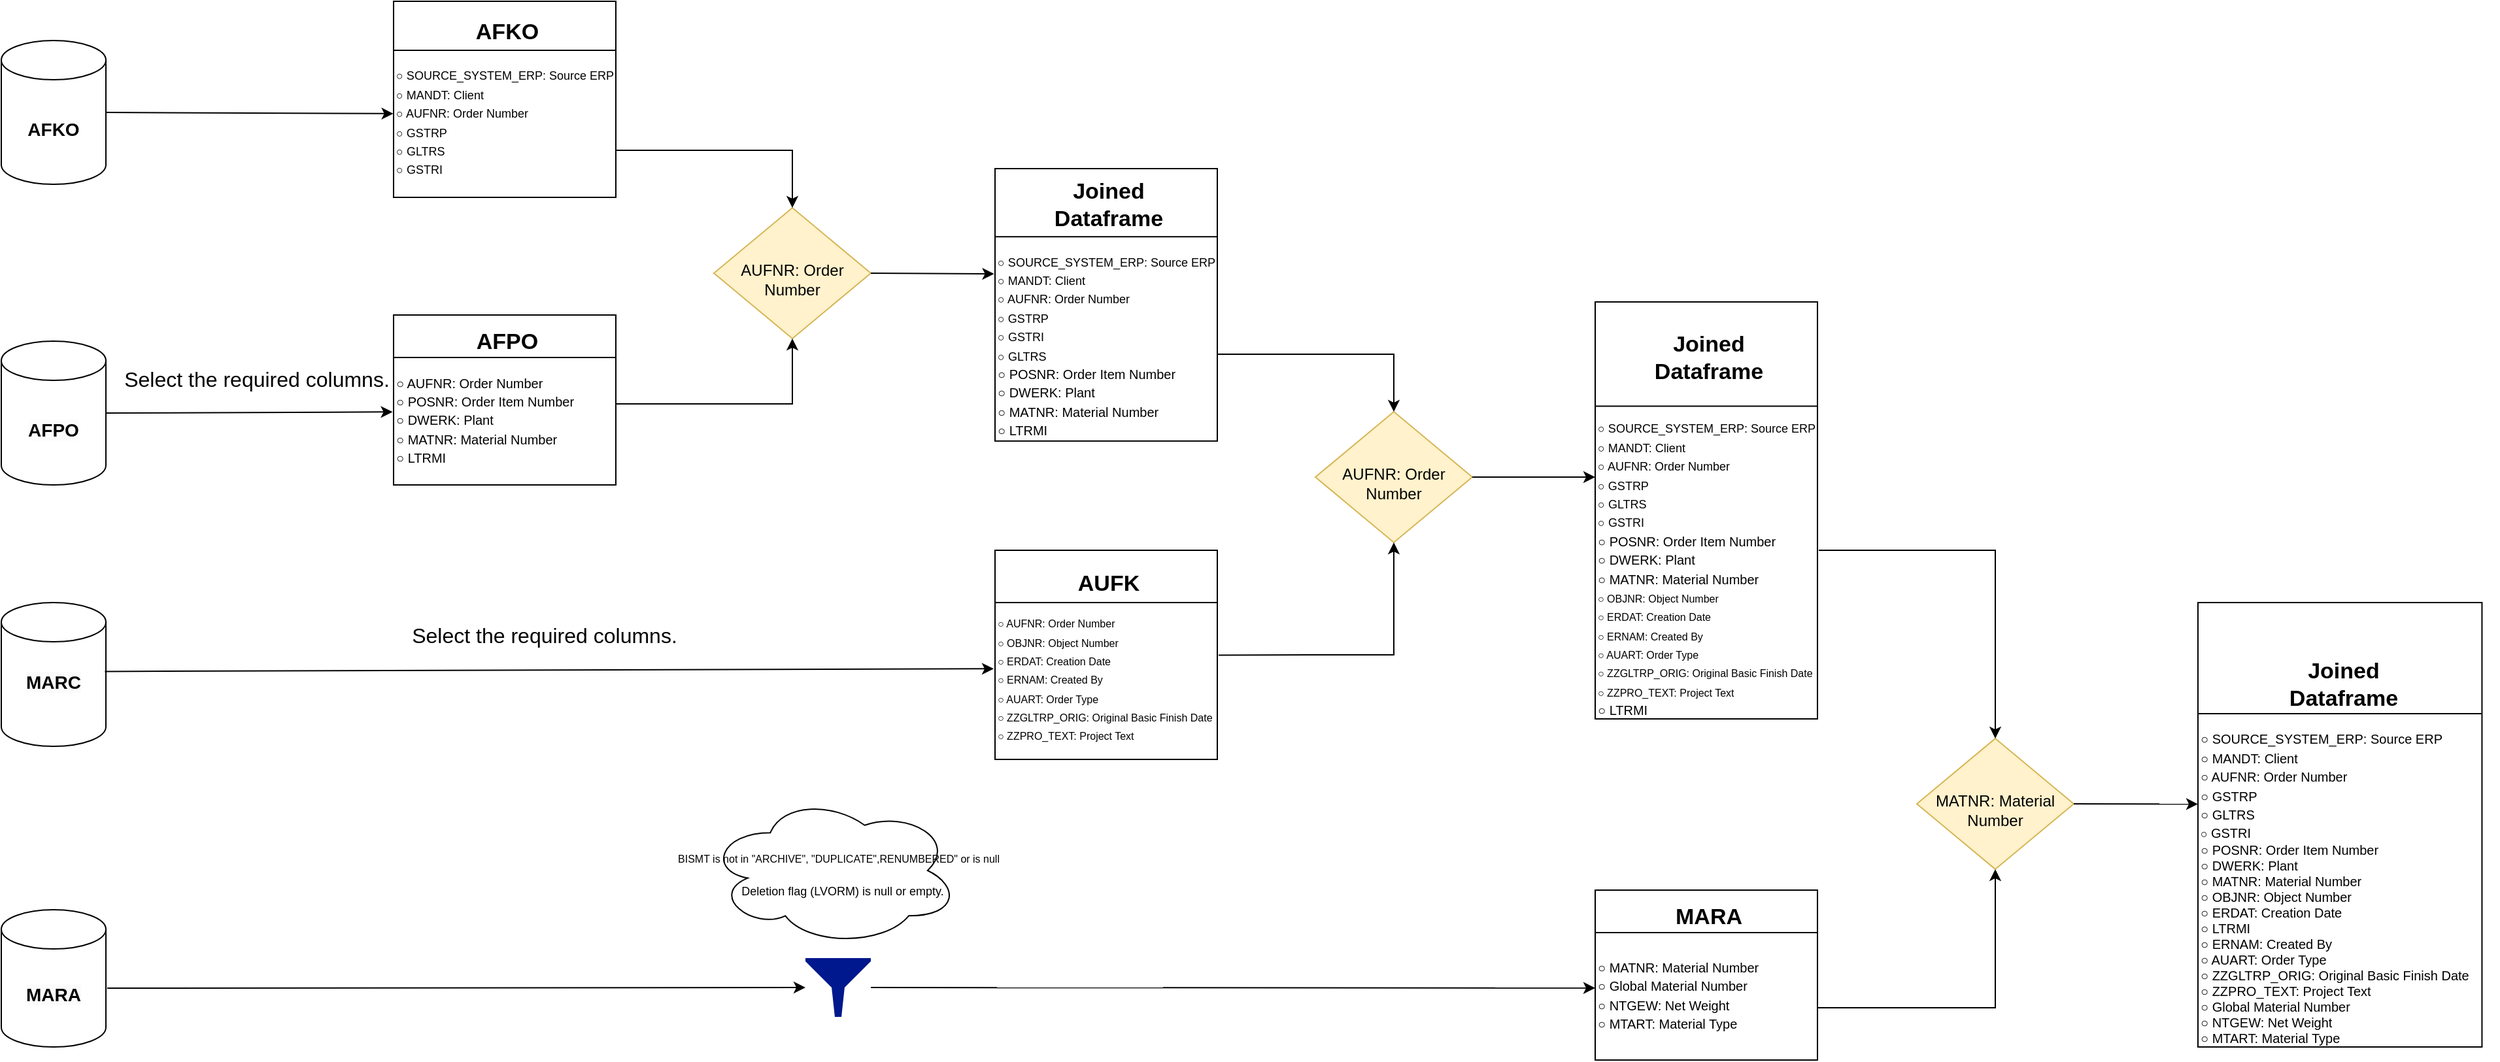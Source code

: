 <mxfile version="24.9.0">
  <diagram name="Page-1" id="c0LUzQ4TsBwDuTO7IOma">
    <mxGraphModel dx="3000" dy="1614" grid="1" gridSize="10" guides="1" tooltips="1" connect="1" arrows="1" fold="1" page="1" pageScale="1" pageWidth="850" pageHeight="1100" math="0" shadow="0">
      <root>
        <mxCell id="0" />
        <mxCell id="1" parent="0" />
        <mxCell id="m1pPj7lsccXKmOrxZrO4-5" value="" style="group" vertex="1" connectable="0" parent="1">
          <mxGeometry x="360" y="260" width="180" height="150" as="geometry" />
        </mxCell>
        <mxCell id="m1pPj7lsccXKmOrxZrO4-1" value="" style="rounded=0;whiteSpace=wrap;html=1;" vertex="1" parent="m1pPj7lsccXKmOrxZrO4-5">
          <mxGeometry width="170" height="150" as="geometry" />
        </mxCell>
        <mxCell id="m1pPj7lsccXKmOrxZrO4-2" value="" style="endArrow=none;html=1;rounded=0;exitX=0;exitY=0.25;exitDx=0;exitDy=0;entryX=1;entryY=0.25;entryDx=0;entryDy=0;" edge="1" parent="m1pPj7lsccXKmOrxZrO4-5" source="m1pPj7lsccXKmOrxZrO4-1" target="m1pPj7lsccXKmOrxZrO4-1">
          <mxGeometry width="50" height="50" relative="1" as="geometry">
            <mxPoint x="40" y="60" as="sourcePoint" />
            <mxPoint x="90" y="10" as="targetPoint" />
          </mxGeometry>
        </mxCell>
        <mxCell id="m1pPj7lsccXKmOrxZrO4-3" value="&lt;b&gt;&lt;font style=&quot;font-size: 17px;&quot;&gt;AFKO&lt;/font&gt;&lt;/b&gt;" style="text;html=1;align=center;verticalAlign=middle;whiteSpace=wrap;rounded=0;" vertex="1" parent="m1pPj7lsccXKmOrxZrO4-5">
          <mxGeometry x="57" y="4" width="60" height="40" as="geometry" />
        </mxCell>
        <mxCell id="m1pPj7lsccXKmOrxZrO4-4" value="&lt;div&gt;&lt;font style=&quot;font-size: 9px;&quot;&gt;○ SOURCE_SYSTEM_ERP: Source ERP&amp;nbsp;&lt;/font&gt;&lt;/div&gt;&lt;div&gt;&lt;font style=&quot;font-size: 9px;&quot;&gt;○ MANDT: Client&lt;/font&gt;&lt;/div&gt;&lt;div&gt;&lt;font style=&quot;font-size: 9px;&quot;&gt;○ AUFNR: Order Number&lt;/font&gt;&lt;/div&gt;&lt;div&gt;&lt;font style=&quot;font-size: 9px;&quot;&gt;○ GSTRP&lt;/font&gt;&lt;/div&gt;&lt;div&gt;&lt;font style=&quot;font-size: 9px;&quot;&gt;&lt;span style=&quot;background-color: initial;&quot;&gt;○&lt;/span&gt;&lt;span style=&quot;background-color: initial;&quot;&gt;&amp;nbsp;&lt;/span&gt;GLTRS&lt;br&gt;&lt;/font&gt;&lt;/div&gt;&lt;div&gt;&lt;font style=&quot;font-size: 9px;&quot;&gt;&lt;span style=&quot;background-color: initial;&quot;&gt;○&lt;/span&gt;&lt;span style=&quot;background-color: initial;&quot;&gt;&amp;nbsp;&lt;/span&gt;GSTRI&lt;/font&gt;&lt;/div&gt;" style="text;html=1;align=left;verticalAlign=middle;whiteSpace=wrap;rounded=0;" vertex="1" parent="m1pPj7lsccXKmOrxZrO4-5">
          <mxGeometry y="44" width="180" height="96" as="geometry" />
        </mxCell>
        <mxCell id="m1pPj7lsccXKmOrxZrO4-6" value="" style="group" vertex="1" connectable="0" parent="1">
          <mxGeometry x="360" y="500" width="180" height="130" as="geometry" />
        </mxCell>
        <mxCell id="m1pPj7lsccXKmOrxZrO4-7" value="" style="rounded=0;whiteSpace=wrap;html=1;" vertex="1" parent="m1pPj7lsccXKmOrxZrO4-6">
          <mxGeometry width="170" height="130" as="geometry" />
        </mxCell>
        <mxCell id="m1pPj7lsccXKmOrxZrO4-8" value="" style="endArrow=none;html=1;rounded=0;exitX=0;exitY=0.25;exitDx=0;exitDy=0;entryX=1;entryY=0.25;entryDx=0;entryDy=0;" edge="1" parent="m1pPj7lsccXKmOrxZrO4-6" source="m1pPj7lsccXKmOrxZrO4-7" target="m1pPj7lsccXKmOrxZrO4-7">
          <mxGeometry width="50" height="50" relative="1" as="geometry">
            <mxPoint x="40" y="52" as="sourcePoint" />
            <mxPoint x="90" y="8.667" as="targetPoint" />
          </mxGeometry>
        </mxCell>
        <mxCell id="m1pPj7lsccXKmOrxZrO4-9" value="&lt;b&gt;&lt;font style=&quot;font-size: 17px;&quot;&gt;AFPO&lt;/font&gt;&lt;/b&gt;" style="text;html=1;align=center;verticalAlign=middle;whiteSpace=wrap;rounded=0;" vertex="1" parent="m1pPj7lsccXKmOrxZrO4-6">
          <mxGeometry x="57" y="3.467" width="60" height="34.667" as="geometry" />
        </mxCell>
        <mxCell id="m1pPj7lsccXKmOrxZrO4-10" value="&lt;div&gt;&lt;font size=&quot;1&quot;&gt;○ AUFNR: Order Number&lt;/font&gt;&lt;/div&gt;&lt;div&gt;&lt;font size=&quot;1&quot;&gt;○ POSNR: Order Item Number&lt;/font&gt;&lt;/div&gt;&lt;div&gt;&lt;font size=&quot;1&quot;&gt;○ DWERK: Plant&amp;nbsp;&lt;/font&gt;&lt;/div&gt;&lt;div&gt;&lt;span style=&quot;font-size: x-small; background-color: initial;&quot;&gt;○&lt;/span&gt;&lt;span style=&quot;font-size: x-small; background-color: initial;&quot;&gt;&amp;nbsp;&lt;/span&gt;&lt;span style=&quot;font-size: x-small; background-color: initial;&quot;&gt;MATNR: Material Number&lt;/span&gt;&lt;/div&gt;&lt;div&gt;&lt;span style=&quot;background-color: initial; font-size: x-small;&quot;&gt;○&lt;/span&gt;&lt;span style=&quot;background-color: initial; font-size: x-small;&quot;&gt;&amp;nbsp;LTRMI&lt;/span&gt;&lt;span style=&quot;font-size: x-small; background-color: initial;&quot;&gt;&lt;/span&gt;&lt;/div&gt;" style="text;html=1;align=left;verticalAlign=middle;whiteSpace=wrap;rounded=0;" vertex="1" parent="m1pPj7lsccXKmOrxZrO4-6">
          <mxGeometry y="38.133" width="180" height="83.2" as="geometry" />
        </mxCell>
        <mxCell id="m1pPj7lsccXKmOrxZrO4-11" value="" style="group" vertex="1" connectable="0" parent="1">
          <mxGeometry x="820" y="680" width="230" height="160" as="geometry" />
        </mxCell>
        <mxCell id="m1pPj7lsccXKmOrxZrO4-12" value="" style="rounded=0;whiteSpace=wrap;html=1;" vertex="1" parent="m1pPj7lsccXKmOrxZrO4-11">
          <mxGeometry width="170" height="160" as="geometry" />
        </mxCell>
        <mxCell id="m1pPj7lsccXKmOrxZrO4-13" value="" style="endArrow=none;html=1;rounded=0;exitX=0;exitY=0.25;exitDx=0;exitDy=0;entryX=1;entryY=0.25;entryDx=0;entryDy=0;" edge="1" parent="m1pPj7lsccXKmOrxZrO4-11" source="m1pPj7lsccXKmOrxZrO4-12" target="m1pPj7lsccXKmOrxZrO4-12">
          <mxGeometry width="50" height="50" relative="1" as="geometry">
            <mxPoint x="40" y="64" as="sourcePoint" />
            <mxPoint x="90" y="10.667" as="targetPoint" />
          </mxGeometry>
        </mxCell>
        <mxCell id="m1pPj7lsccXKmOrxZrO4-14" value="&lt;b&gt;&lt;font style=&quot;font-size: 17px;&quot;&gt;AUFK&lt;/font&gt;&lt;/b&gt;" style="text;html=1;align=center;verticalAlign=middle;whiteSpace=wrap;rounded=0;" vertex="1" parent="m1pPj7lsccXKmOrxZrO4-11">
          <mxGeometry x="57" y="4.267" width="60" height="42.667" as="geometry" />
        </mxCell>
        <mxCell id="m1pPj7lsccXKmOrxZrO4-15" value="&lt;div&gt;&lt;font style=&quot;font-size: 8px;&quot;&gt;○ AUFNR: Order Number&lt;/font&gt;&lt;/div&gt;&lt;div&gt;&lt;font style=&quot;font-size: 8px;&quot;&gt;○ OBJNR: Object Number&lt;/font&gt;&lt;/div&gt;&lt;div&gt;&lt;font style=&quot;font-size: 8px;&quot;&gt;○ ERDAT: Creation Date&lt;/font&gt;&lt;/div&gt;&lt;div&gt;&lt;font style=&quot;font-size: 8px;&quot;&gt;○ ERNAM: Created By&lt;/font&gt;&lt;/div&gt;&lt;div&gt;&lt;font style=&quot;font-size: 8px;&quot;&gt;○ AUART: Order Type&lt;/font&gt;&lt;/div&gt;&lt;div&gt;&lt;font style=&quot;font-size: 8px;&quot;&gt;○ ZZGLTRP_ORIG: Original Basic Finish Date&lt;/font&gt;&lt;/div&gt;&lt;div&gt;&lt;font style=&quot;font-size: 8px;&quot;&gt;○ ZZPRO_TEXT: Project Text&lt;/font&gt;&lt;/div&gt;" style="text;html=1;align=left;verticalAlign=middle;whiteSpace=wrap;rounded=0;" vertex="1" parent="m1pPj7lsccXKmOrxZrO4-11">
          <mxGeometry y="46.93" width="170" height="102.4" as="geometry" />
        </mxCell>
        <mxCell id="m1pPj7lsccXKmOrxZrO4-16" value="" style="group" vertex="1" connectable="0" parent="1">
          <mxGeometry x="1279" y="940" width="180" height="130" as="geometry" />
        </mxCell>
        <mxCell id="m1pPj7lsccXKmOrxZrO4-17" value="" style="rounded=0;whiteSpace=wrap;html=1;" vertex="1" parent="m1pPj7lsccXKmOrxZrO4-16">
          <mxGeometry width="170" height="130" as="geometry" />
        </mxCell>
        <mxCell id="m1pPj7lsccXKmOrxZrO4-18" value="" style="endArrow=none;html=1;rounded=0;exitX=0;exitY=0.25;exitDx=0;exitDy=0;entryX=1;entryY=0.25;entryDx=0;entryDy=0;" edge="1" parent="m1pPj7lsccXKmOrxZrO4-16" source="m1pPj7lsccXKmOrxZrO4-17" target="m1pPj7lsccXKmOrxZrO4-17">
          <mxGeometry width="50" height="50" relative="1" as="geometry">
            <mxPoint x="40" y="52" as="sourcePoint" />
            <mxPoint x="90" y="8.667" as="targetPoint" />
          </mxGeometry>
        </mxCell>
        <mxCell id="m1pPj7lsccXKmOrxZrO4-19" value="&lt;b&gt;&lt;font style=&quot;font-size: 17px;&quot;&gt;MARA&lt;/font&gt;&lt;/b&gt;" style="text;html=1;align=center;verticalAlign=middle;whiteSpace=wrap;rounded=0;" vertex="1" parent="m1pPj7lsccXKmOrxZrO4-16">
          <mxGeometry x="57" y="3.467" width="60" height="34.667" as="geometry" />
        </mxCell>
        <mxCell id="m1pPj7lsccXKmOrxZrO4-20" value="&lt;div&gt;&lt;font size=&quot;1&quot;&gt;○ MATNR: Material Number&lt;/font&gt;&lt;/div&gt;&lt;div&gt;&lt;font size=&quot;1&quot;&gt;○ Global Material Number&lt;/font&gt;&lt;/div&gt;&lt;div&gt;&lt;font size=&quot;1&quot;&gt;○ NTGEW: Net Weight&lt;/font&gt;&lt;/div&gt;&lt;div&gt;&lt;font size=&quot;1&quot;&gt;○ MTART: Material Type&lt;/font&gt;&lt;/div&gt;" style="text;html=1;align=left;verticalAlign=middle;whiteSpace=wrap;rounded=0;" vertex="1" parent="m1pPj7lsccXKmOrxZrO4-16">
          <mxGeometry y="38.13" width="160" height="83.2" as="geometry" />
        </mxCell>
        <mxCell id="m1pPj7lsccXKmOrxZrO4-21" value="" style="group" vertex="1" connectable="0" parent="1">
          <mxGeometry x="605" y="408" width="120" height="110" as="geometry" />
        </mxCell>
        <mxCell id="m1pPj7lsccXKmOrxZrO4-22" value="" style="rhombus;whiteSpace=wrap;html=1;fillColor=#fff2cc;strokeColor=#d6b656;" vertex="1" parent="m1pPj7lsccXKmOrxZrO4-21">
          <mxGeometry y="10" width="120" height="100" as="geometry" />
        </mxCell>
        <mxCell id="m1pPj7lsccXKmOrxZrO4-23" value="AUFNR: Order Number" style="text;html=1;align=center;verticalAlign=middle;whiteSpace=wrap;rounded=0;" vertex="1" parent="m1pPj7lsccXKmOrxZrO4-21">
          <mxGeometry x="5" y="50" width="110" height="30" as="geometry" />
        </mxCell>
        <mxCell id="m1pPj7lsccXKmOrxZrO4-24" value="" style="endArrow=classic;html=1;rounded=0;exitX=1;exitY=0.5;exitDx=0;exitDy=0;entryX=0.5;entryY=0;entryDx=0;entryDy=0;" edge="1" parent="1">
          <mxGeometry width="50" height="50" relative="1" as="geometry">
            <mxPoint x="530" y="374" as="sourcePoint" />
            <mxPoint x="665" y="418" as="targetPoint" />
            <Array as="points">
              <mxPoint x="665" y="374" />
            </Array>
          </mxGeometry>
        </mxCell>
        <mxCell id="m1pPj7lsccXKmOrxZrO4-25" value="" style="endArrow=classic;html=1;rounded=0;exitX=1;exitY=0.5;exitDx=0;exitDy=0;" edge="1" parent="1">
          <mxGeometry width="50" height="50" relative="1" as="geometry">
            <mxPoint x="530" y="568" as="sourcePoint" />
            <mxPoint x="665" y="518" as="targetPoint" />
            <Array as="points">
              <mxPoint x="665" y="568" />
            </Array>
          </mxGeometry>
        </mxCell>
        <mxCell id="m1pPj7lsccXKmOrxZrO4-27" value="" style="group" vertex="1" connectable="0" parent="1">
          <mxGeometry x="820" y="388" width="180" height="220" as="geometry" />
        </mxCell>
        <mxCell id="m1pPj7lsccXKmOrxZrO4-28" value="" style="rounded=0;whiteSpace=wrap;html=1;" vertex="1" parent="m1pPj7lsccXKmOrxZrO4-27">
          <mxGeometry width="170" height="208.421" as="geometry" />
        </mxCell>
        <mxCell id="m1pPj7lsccXKmOrxZrO4-29" value="" style="endArrow=none;html=1;rounded=0;exitX=0;exitY=0.25;exitDx=0;exitDy=0;entryX=1;entryY=0.25;entryDx=0;entryDy=0;" edge="1" parent="m1pPj7lsccXKmOrxZrO4-27" source="m1pPj7lsccXKmOrxZrO4-28" target="m1pPj7lsccXKmOrxZrO4-28">
          <mxGeometry width="50" height="50" relative="1" as="geometry">
            <mxPoint x="40" y="69.474" as="sourcePoint" />
            <mxPoint x="90" y="11.579" as="targetPoint" />
          </mxGeometry>
        </mxCell>
        <mxCell id="m1pPj7lsccXKmOrxZrO4-30" value="&lt;b&gt;&lt;font style=&quot;font-size: 17px;&quot;&gt;Joined Dataframe&lt;/font&gt;&lt;/b&gt;" style="text;html=1;align=center;verticalAlign=middle;whiteSpace=wrap;rounded=0;" vertex="1" parent="m1pPj7lsccXKmOrxZrO4-27">
          <mxGeometry x="57" y="4.632" width="60" height="46.316" as="geometry" />
        </mxCell>
        <mxCell id="m1pPj7lsccXKmOrxZrO4-31" value="&lt;div&gt;&lt;font style=&quot;font-size: 9px;&quot;&gt;○ SOURCE_SYSTEM_ERP: Source ERP&amp;nbsp;&lt;/font&gt;&lt;/div&gt;&lt;div&gt;&lt;font style=&quot;font-size: 9px;&quot;&gt;○ MANDT: Client&lt;/font&gt;&lt;/div&gt;&lt;div&gt;&lt;font style=&quot;font-size: 9px;&quot;&gt;○ AUFNR: Order Number&lt;/font&gt;&lt;/div&gt;&lt;div&gt;&lt;font style=&quot;font-size: 9px;&quot;&gt;○ GSTRP&lt;/font&gt;&lt;/div&gt;&lt;div&gt;&lt;font style=&quot;font-size: 9px;&quot;&gt;&lt;span style=&quot;background-color: initial;&quot;&gt;○&lt;/span&gt;&lt;span style=&quot;background-color: initial;&quot;&gt;&amp;nbsp;&lt;/span&gt;GSTRI&lt;/font&gt;&lt;/div&gt;&lt;div&gt;&lt;font style=&quot;font-size: 9px;&quot;&gt;&lt;span style=&quot;background-color: initial;&quot;&gt;○&lt;/span&gt;&lt;span style=&quot;background-color: initial;&quot;&gt;&amp;nbsp;&lt;/span&gt;GLTRS&lt;br&gt;&lt;/font&gt;&lt;/div&gt;&lt;div&gt;&lt;font style=&quot;font-size: 9px;&quot;&gt;&lt;div style=&quot;font-size: 12px;&quot;&gt;&lt;font size=&quot;1&quot;&gt;○ POSNR: Order Item Number&lt;/font&gt;&lt;/div&gt;&lt;div style=&quot;font-size: 12px;&quot;&gt;&lt;font size=&quot;1&quot;&gt;○ DWERK: Plant&amp;nbsp;&lt;/font&gt;&lt;/div&gt;&lt;div style=&quot;font-size: 12px;&quot;&gt;&lt;span style=&quot;font-size: x-small; background-color: initial;&quot;&gt;○&lt;/span&gt;&lt;span style=&quot;font-size: x-small; background-color: initial;&quot;&gt;&amp;nbsp;&lt;/span&gt;&lt;span style=&quot;font-size: x-small; background-color: initial;&quot;&gt;MATNR: Material Number&lt;/span&gt;&lt;/div&gt;&lt;div style=&quot;font-size: 12px;&quot;&gt;&lt;span style=&quot;background-color: initial; font-size: x-small;&quot;&gt;○&lt;/span&gt;&lt;span style=&quot;background-color: initial; font-size: x-small;&quot;&gt;&amp;nbsp;LTRMI&lt;/span&gt;&lt;span style=&quot;font-size: x-small; background-color: initial;&quot;&gt;&lt;/span&gt;&lt;/div&gt;&lt;/font&gt;&lt;/div&gt;" style="text;html=1;align=left;verticalAlign=middle;whiteSpace=wrap;rounded=0;" vertex="1" parent="m1pPj7lsccXKmOrxZrO4-27">
          <mxGeometry y="50.947" width="180" height="169.053" as="geometry" />
        </mxCell>
        <mxCell id="m1pPj7lsccXKmOrxZrO4-32" value="" style="endArrow=classic;html=1;rounded=0;entryX=-0.004;entryY=0.175;entryDx=0;entryDy=0;exitX=1;exitY=0.5;exitDx=0;exitDy=0;entryPerimeter=0;" edge="1" parent="1" source="m1pPj7lsccXKmOrxZrO4-22" target="m1pPj7lsccXKmOrxZrO4-31">
          <mxGeometry width="50" height="50" relative="1" as="geometry">
            <mxPoint x="740" y="480" as="sourcePoint" />
            <mxPoint x="710" y="440" as="targetPoint" />
          </mxGeometry>
        </mxCell>
        <mxCell id="m1pPj7lsccXKmOrxZrO4-40" value="" style="group" vertex="1" connectable="0" parent="1">
          <mxGeometry x="1065" y="564" width="120" height="110" as="geometry" />
        </mxCell>
        <mxCell id="m1pPj7lsccXKmOrxZrO4-41" value="" style="rhombus;whiteSpace=wrap;html=1;fillColor=#fff2cc;strokeColor=#d6b656;" vertex="1" parent="m1pPj7lsccXKmOrxZrO4-40">
          <mxGeometry y="10" width="120" height="100" as="geometry" />
        </mxCell>
        <mxCell id="m1pPj7lsccXKmOrxZrO4-42" value="AUFNR: Order Number" style="text;html=1;align=center;verticalAlign=middle;whiteSpace=wrap;rounded=0;" vertex="1" parent="m1pPj7lsccXKmOrxZrO4-40">
          <mxGeometry x="5" y="50" width="110" height="30" as="geometry" />
        </mxCell>
        <mxCell id="m1pPj7lsccXKmOrxZrO4-43" value="" style="endArrow=classic;html=1;rounded=0;exitX=1;exitY=0.5;exitDx=0;exitDy=0;entryX=0.5;entryY=0;entryDx=0;entryDy=0;" edge="1" parent="1">
          <mxGeometry width="50" height="50" relative="1" as="geometry">
            <mxPoint x="990" y="530" as="sourcePoint" />
            <mxPoint x="1125" y="574" as="targetPoint" />
            <Array as="points">
              <mxPoint x="1125" y="530" />
            </Array>
          </mxGeometry>
        </mxCell>
        <mxCell id="m1pPj7lsccXKmOrxZrO4-44" value="" style="endArrow=classic;html=1;rounded=0;exitX=1.006;exitY=0.325;exitDx=0;exitDy=0;exitPerimeter=0;" edge="1" parent="1" source="m1pPj7lsccXKmOrxZrO4-15">
          <mxGeometry width="50" height="50" relative="1" as="geometry">
            <mxPoint x="990" y="724" as="sourcePoint" />
            <mxPoint x="1125" y="674" as="targetPoint" />
            <Array as="points">
              <mxPoint x="1060" y="760" />
              <mxPoint x="1125" y="760" />
            </Array>
          </mxGeometry>
        </mxCell>
        <mxCell id="m1pPj7lsccXKmOrxZrO4-45" value="" style="endArrow=classic;html=1;rounded=0;entryX=-0.004;entryY=0.175;entryDx=0;entryDy=0;exitX=1;exitY=0.5;exitDx=0;exitDy=0;entryPerimeter=0;" edge="1" parent="1" source="m1pPj7lsccXKmOrxZrO4-41">
          <mxGeometry width="50" height="50" relative="1" as="geometry">
            <mxPoint x="1200" y="636" as="sourcePoint" />
            <mxPoint x="1279" y="624" as="targetPoint" />
          </mxGeometry>
        </mxCell>
        <mxCell id="m1pPj7lsccXKmOrxZrO4-47" value="" style="group" vertex="1" connectable="0" parent="1">
          <mxGeometry x="1279" y="490" width="180" height="330" as="geometry" />
        </mxCell>
        <mxCell id="m1pPj7lsccXKmOrxZrO4-48" value="" style="rounded=0;whiteSpace=wrap;html=1;" vertex="1" parent="m1pPj7lsccXKmOrxZrO4-47">
          <mxGeometry width="170" height="319" as="geometry" />
        </mxCell>
        <mxCell id="m1pPj7lsccXKmOrxZrO4-49" value="" style="endArrow=none;html=1;rounded=0;exitX=0;exitY=0.25;exitDx=0;exitDy=0;entryX=1;entryY=0.25;entryDx=0;entryDy=0;" edge="1" parent="m1pPj7lsccXKmOrxZrO4-47" source="m1pPj7lsccXKmOrxZrO4-48" target="m1pPj7lsccXKmOrxZrO4-48">
          <mxGeometry width="50" height="50" relative="1" as="geometry">
            <mxPoint x="40" y="106.333" as="sourcePoint" />
            <mxPoint x="90" y="17.722" as="targetPoint" />
          </mxGeometry>
        </mxCell>
        <mxCell id="m1pPj7lsccXKmOrxZrO4-50" value="&lt;b&gt;&lt;font style=&quot;font-size: 17px;&quot;&gt;Joined Dataframe&lt;/font&gt;&lt;/b&gt;" style="text;html=1;align=center;verticalAlign=middle;whiteSpace=wrap;rounded=0;" vertex="1" parent="m1pPj7lsccXKmOrxZrO4-47">
          <mxGeometry x="57" y="7.089" width="60" height="70.889" as="geometry" />
        </mxCell>
        <mxCell id="m1pPj7lsccXKmOrxZrO4-51" value="&lt;div&gt;&lt;font style=&quot;font-size: 9px;&quot;&gt;○ SOURCE_SYSTEM_ERP: Source ERP&amp;nbsp;&lt;/font&gt;&lt;/div&gt;&lt;div&gt;&lt;font style=&quot;font-size: 9px;&quot;&gt;○ MANDT: Client&lt;/font&gt;&lt;/div&gt;&lt;div&gt;&lt;font style=&quot;font-size: 9px;&quot;&gt;○ AUFNR: Order Number&lt;/font&gt;&lt;/div&gt;&lt;div&gt;&lt;font style=&quot;font-size: 9px;&quot;&gt;○ GSTRP&lt;/font&gt;&lt;/div&gt;&lt;div&gt;&lt;font style=&quot;font-size: 9px;&quot;&gt;&lt;span style=&quot;background-color: initial;&quot;&gt;○&lt;/span&gt;&lt;span style=&quot;background-color: initial;&quot;&gt;&amp;nbsp;&lt;/span&gt;GLTRS&lt;br&gt;&lt;/font&gt;&lt;/div&gt;&lt;div&gt;&lt;font style=&quot;font-size: 9px;&quot;&gt;&lt;span style=&quot;background-color: initial;&quot;&gt;○&lt;/span&gt;&lt;span style=&quot;background-color: initial;&quot;&gt;&amp;nbsp;&lt;/span&gt;GSTRI&lt;/font&gt;&lt;/div&gt;&lt;div&gt;&lt;font style=&quot;font-size: 9px;&quot;&gt;&lt;div style=&quot;font-size: 12px;&quot;&gt;&lt;font size=&quot;1&quot;&gt;○ POSNR: Order Item Number&lt;/font&gt;&lt;/div&gt;&lt;div style=&quot;font-size: 12px;&quot;&gt;&lt;font size=&quot;1&quot;&gt;○ DWERK: Plant&amp;nbsp;&lt;/font&gt;&lt;/div&gt;&lt;div style=&quot;font-size: 12px;&quot;&gt;&lt;span style=&quot;font-size: x-small; background-color: initial;&quot;&gt;○&lt;/span&gt;&lt;span style=&quot;font-size: x-small; background-color: initial;&quot;&gt;&amp;nbsp;&lt;/span&gt;&lt;span style=&quot;font-size: x-small; background-color: initial;&quot;&gt;MATNR: Material Number&lt;/span&gt;&lt;/div&gt;&lt;div style=&quot;font-size: 12px;&quot;&gt;&lt;div&gt;&lt;font style=&quot;font-size: 8px;&quot;&gt;○ OBJNR: Object Number&lt;/font&gt;&lt;/div&gt;&lt;div&gt;&lt;font style=&quot;font-size: 8px;&quot;&gt;○ ERDAT: Creation Date&lt;/font&gt;&lt;/div&gt;&lt;div&gt;&lt;font style=&quot;font-size: 8px;&quot;&gt;○ ERNAM: Created By&lt;/font&gt;&lt;/div&gt;&lt;div&gt;&lt;font style=&quot;font-size: 8px;&quot;&gt;○ AUART: Order Type&lt;/font&gt;&lt;/div&gt;&lt;div&gt;&lt;font style=&quot;font-size: 8px;&quot;&gt;○ ZZGLTRP_ORIG: Original Basic Finish Date&lt;/font&gt;&lt;/div&gt;&lt;div&gt;&lt;font style=&quot;font-size: 8px;&quot;&gt;○ ZZPRO_TEXT: Project Text&lt;/font&gt;&lt;/div&gt;&lt;div&gt;&lt;font style=&quot;font-size: 8px;&quot;&gt;&lt;span style=&quot;background-color: initial; font-size: x-small;&quot;&gt;○&lt;/span&gt;&lt;span style=&quot;background-color: initial; font-size: x-small;&quot;&gt;&amp;nbsp;LTRMI&lt;/span&gt;&lt;/font&gt;&lt;/div&gt;&lt;/div&gt;&lt;/font&gt;&lt;/div&gt;" style="text;html=1;align=left;verticalAlign=middle;whiteSpace=wrap;rounded=0;" vertex="1" parent="m1pPj7lsccXKmOrxZrO4-47">
          <mxGeometry y="77.979" width="180" height="252.021" as="geometry" />
        </mxCell>
        <mxCell id="m1pPj7lsccXKmOrxZrO4-52" value="" style="group" vertex="1" connectable="0" parent="1">
          <mxGeometry x="1525" y="814" width="120" height="110" as="geometry" />
        </mxCell>
        <mxCell id="m1pPj7lsccXKmOrxZrO4-53" value="" style="rhombus;whiteSpace=wrap;html=1;fillColor=#fff2cc;strokeColor=#d6b656;" vertex="1" parent="m1pPj7lsccXKmOrxZrO4-52">
          <mxGeometry y="10" width="120" height="100" as="geometry" />
        </mxCell>
        <mxCell id="m1pPj7lsccXKmOrxZrO4-54" value="MATNR: Material Number" style="text;html=1;align=center;verticalAlign=middle;whiteSpace=wrap;rounded=0;" vertex="1" parent="m1pPj7lsccXKmOrxZrO4-52">
          <mxGeometry x="5" y="50" width="110" height="30" as="geometry" />
        </mxCell>
        <mxCell id="m1pPj7lsccXKmOrxZrO4-55" value="" style="endArrow=classic;html=1;rounded=0;entryX=0.5;entryY=0;entryDx=0;entryDy=0;" edge="1" parent="1">
          <mxGeometry width="50" height="50" relative="1" as="geometry">
            <mxPoint x="1450" y="680" as="sourcePoint" />
            <mxPoint x="1585" y="824" as="targetPoint" />
            <Array as="points">
              <mxPoint x="1510" y="680" />
              <mxPoint x="1585" y="680" />
            </Array>
          </mxGeometry>
        </mxCell>
        <mxCell id="m1pPj7lsccXKmOrxZrO4-56" value="" style="endArrow=classic;html=1;rounded=0;exitX=1.001;exitY=0.692;exitDx=0;exitDy=0;exitPerimeter=0;" edge="1" parent="1" source="m1pPj7lsccXKmOrxZrO4-17">
          <mxGeometry width="50" height="50" relative="1" as="geometry">
            <mxPoint x="1450" y="1030" as="sourcePoint" />
            <mxPoint x="1585" y="924" as="targetPoint" />
            <Array as="points">
              <mxPoint x="1520" y="1030" />
              <mxPoint x="1585" y="1030" />
            </Array>
          </mxGeometry>
        </mxCell>
        <mxCell id="m1pPj7lsccXKmOrxZrO4-57" value="" style="endArrow=classic;html=1;rounded=0;entryX=0;entryY=0.175;entryDx=0;entryDy=0;exitX=1;exitY=0.5;exitDx=0;exitDy=0;entryPerimeter=0;" edge="1" parent="1" source="m1pPj7lsccXKmOrxZrO4-53" target="m1pPj7lsccXKmOrxZrO4-62">
          <mxGeometry width="50" height="50" relative="1" as="geometry">
            <mxPoint x="1660" y="886" as="sourcePoint" />
            <mxPoint x="1739" y="874" as="targetPoint" />
          </mxGeometry>
        </mxCell>
        <mxCell id="m1pPj7lsccXKmOrxZrO4-58" value="" style="group" vertex="1" connectable="0" parent="1">
          <mxGeometry x="1740" y="740" width="230" height="320" as="geometry" />
        </mxCell>
        <mxCell id="m1pPj7lsccXKmOrxZrO4-59" value="" style="rounded=0;whiteSpace=wrap;html=1;" vertex="1" parent="m1pPj7lsccXKmOrxZrO4-58">
          <mxGeometry y="-20" width="217.22" height="340" as="geometry" />
        </mxCell>
        <mxCell id="m1pPj7lsccXKmOrxZrO4-60" value="" style="endArrow=none;html=1;rounded=0;exitX=0;exitY=0.25;exitDx=0;exitDy=0;entryX=1;entryY=0.25;entryDx=0;entryDy=0;" edge="1" parent="m1pPj7lsccXKmOrxZrO4-58" source="m1pPj7lsccXKmOrxZrO4-59" target="m1pPj7lsccXKmOrxZrO4-59">
          <mxGeometry width="50" height="50" relative="1" as="geometry">
            <mxPoint x="51.111" y="106.667" as="sourcePoint" />
            <mxPoint x="115" y="17.778" as="targetPoint" />
          </mxGeometry>
        </mxCell>
        <mxCell id="m1pPj7lsccXKmOrxZrO4-61" value="&lt;b&gt;&lt;font style=&quot;font-size: 17px;&quot;&gt;Joined Dataframe&lt;/font&gt;&lt;/b&gt;" style="text;html=1;align=center;verticalAlign=middle;whiteSpace=wrap;rounded=0;" vertex="1" parent="m1pPj7lsccXKmOrxZrO4-58">
          <mxGeometry x="72.833" y="7.111" width="76.667" height="71.111" as="geometry" />
        </mxCell>
        <mxCell id="m1pPj7lsccXKmOrxZrO4-62" value="&lt;div&gt;&lt;font style=&quot;font-size: 10px;&quot;&gt;○ SOURCE_SYSTEM_ERP: Source ERP&amp;nbsp;&lt;/font&gt;&lt;/div&gt;&lt;div&gt;&lt;font style=&quot;font-size: 10px;&quot;&gt;○ MANDT: Client&lt;/font&gt;&lt;/div&gt;&lt;div&gt;&lt;font style=&quot;font-size: 10px;&quot;&gt;○ AUFNR: Order Number&lt;/font&gt;&lt;/div&gt;&lt;div&gt;&lt;font style=&quot;font-size: 10px;&quot;&gt;○ GSTRP&lt;/font&gt;&lt;/div&gt;&lt;div&gt;&lt;font style=&quot;font-size: 10px;&quot;&gt;&lt;span style=&quot;background-color: initial;&quot;&gt;○&lt;/span&gt;&lt;span style=&quot;background-color: initial;&quot;&gt;&amp;nbsp;&lt;/span&gt;GLTRS&lt;br&gt;&lt;/font&gt;&lt;/div&gt;&lt;div&gt;&lt;font style=&quot;&quot;&gt;&lt;span style=&quot;font-size: 9px; background-color: initial;&quot;&gt;○&lt;/span&gt;&lt;span style=&quot;font-size: 9px; background-color: initial;&quot;&gt;&amp;nbsp;&lt;/span&gt;&lt;font style=&quot;font-size: 10px;&quot;&gt;GSTRI&lt;/font&gt;&lt;/font&gt;&lt;/div&gt;&lt;div&gt;&lt;font style=&quot;font-size: 10px;&quot;&gt;&lt;div style=&quot;&quot;&gt;○ POSNR: Order Item Number&lt;/div&gt;&lt;div style=&quot;&quot;&gt;○ DWERK: Plant&amp;nbsp;&lt;/div&gt;&lt;div style=&quot;&quot;&gt;&lt;span style=&quot;background-color: initial;&quot;&gt;○&lt;/span&gt;&lt;span style=&quot;background-color: initial;&quot;&gt;&amp;nbsp;&lt;/span&gt;&lt;span style=&quot;background-color: initial;&quot;&gt;MATNR: Material Number&lt;/span&gt;&lt;/div&gt;&lt;div style=&quot;&quot;&gt;&lt;div style=&quot;&quot;&gt;&lt;font style=&quot;&quot;&gt;○ OBJNR: Object Number&lt;/font&gt;&lt;/div&gt;&lt;div style=&quot;&quot;&gt;&lt;font style=&quot;&quot;&gt;○ ERDAT: Creation Date&lt;/font&gt;&lt;/div&gt;&lt;div style=&quot;&quot;&gt;&lt;font style=&quot;&quot;&gt;&lt;span style=&quot;background-color: initial; font-size: x-small;&quot;&gt;○&lt;/span&gt;&lt;span style=&quot;background-color: initial; font-size: x-small;&quot;&gt;&amp;nbsp;LTRMI&lt;/span&gt;&lt;/font&gt;&lt;/div&gt;&lt;div style=&quot;&quot;&gt;&lt;font style=&quot;&quot;&gt;○ ERNAM: Created By&lt;/font&gt;&lt;/div&gt;&lt;div style=&quot;&quot;&gt;&lt;font style=&quot;&quot;&gt;○ AUART: Order Type&lt;/font&gt;&lt;/div&gt;&lt;div style=&quot;&quot;&gt;&lt;font style=&quot;&quot;&gt;○ ZZGLTRP_ORIG: Original Basic Finish Date&lt;/font&gt;&lt;/div&gt;&lt;div style=&quot;&quot;&gt;&lt;font style=&quot;&quot;&gt;○ ZZPRO_TEXT: Project Text&lt;/font&gt;&lt;/div&gt;&lt;div style=&quot;&quot;&gt;&lt;font style=&quot;&quot;&gt;&lt;div style=&quot;&quot;&gt;○ Global Material Number&lt;/div&gt;&lt;div style=&quot;&quot;&gt;○ NTGEW: Net Weight&lt;/div&gt;&lt;div style=&quot;&quot;&gt;○ MTART: Material Type&lt;/div&gt;&lt;/font&gt;&lt;/div&gt;&lt;/div&gt;&lt;/font&gt;&lt;/div&gt;" style="text;html=1;align=left;verticalAlign=middle;whiteSpace=wrap;rounded=0;" vertex="1" parent="m1pPj7lsccXKmOrxZrO4-58">
          <mxGeometry y="100" width="230" height="195.38" as="geometry" />
        </mxCell>
        <mxCell id="m1pPj7lsccXKmOrxZrO4-63" value="&lt;br&gt;&lt;span style=&quot;font-size: 14px;&quot;&gt;&lt;b&gt;AFKO&lt;/b&gt;&lt;/span&gt;&lt;div&gt;&lt;br/&gt;&lt;/div&gt;" style="shape=cylinder3;whiteSpace=wrap;html=1;boundedLbl=1;backgroundOutline=1;size=15;" vertex="1" parent="1">
          <mxGeometry x="60" y="290" width="80" height="110" as="geometry" />
        </mxCell>
        <mxCell id="m1pPj7lsccXKmOrxZrO4-64" value="&lt;br&gt;&lt;b style=&quot;forced-color-adjust: none; color: rgb(0, 0, 0); font-family: Helvetica; font-size: 14px; font-style: normal; font-variant-ligatures: normal; font-variant-caps: normal; letter-spacing: normal; orphans: 2; text-align: center; text-indent: 0px; text-transform: none; widows: 2; word-spacing: 0px; -webkit-text-stroke-width: 0px; white-space: normal; background-color: rgb(251, 251, 251); text-decoration-thickness: initial; text-decoration-style: initial; text-decoration-color: initial;&quot;&gt;AFPO&lt;/b&gt;&lt;div&gt;&lt;br/&gt;&lt;/div&gt;" style="shape=cylinder3;whiteSpace=wrap;html=1;boundedLbl=1;backgroundOutline=1;size=15;" vertex="1" parent="1">
          <mxGeometry x="60" y="520" width="80" height="110" as="geometry" />
        </mxCell>
        <mxCell id="m1pPj7lsccXKmOrxZrO4-65" value="&#xa;&lt;b style=&quot;forced-color-adjust: none; color: rgb(0, 0, 0); font-family: Helvetica; font-size: 14px; font-style: normal; font-variant-ligatures: normal; font-variant-caps: normal; letter-spacing: normal; orphans: 2; text-align: center; text-indent: 0px; text-transform: none; widows: 2; word-spacing: 0px; -webkit-text-stroke-width: 0px; white-space: normal; background-color: rgb(251, 251, 251); text-decoration-thickness: initial; text-decoration-style: initial; text-decoration-color: initial;&quot;&gt;MARC&lt;/b&gt;&#xa;&#xa;" style="shape=cylinder3;whiteSpace=wrap;html=1;boundedLbl=1;backgroundOutline=1;size=15;" vertex="1" parent="1">
          <mxGeometry x="60" y="720" width="80" height="110" as="geometry" />
        </mxCell>
        <mxCell id="m1pPj7lsccXKmOrxZrO4-66" value="&lt;br&gt;&lt;b style=&quot;forced-color-adjust: none; color: rgb(0, 0, 0); font-family: Helvetica; font-size: 14px; font-style: normal; font-variant-ligatures: normal; font-variant-caps: normal; letter-spacing: normal; orphans: 2; text-align: center; text-indent: 0px; text-transform: none; widows: 2; word-spacing: 0px; -webkit-text-stroke-width: 0px; white-space: normal; background-color: rgb(251, 251, 251); text-decoration-thickness: initial; text-decoration-style: initial; text-decoration-color: initial;&quot;&gt;MARA&lt;/b&gt;&lt;div&gt;&lt;br/&gt;&lt;/div&gt;" style="shape=cylinder3;whiteSpace=wrap;html=1;boundedLbl=1;backgroundOutline=1;size=15;" vertex="1" parent="1">
          <mxGeometry x="60" y="955" width="80" height="105" as="geometry" />
        </mxCell>
        <mxCell id="m1pPj7lsccXKmOrxZrO4-67" value="" style="endArrow=classic;html=1;rounded=0;exitX=1;exitY=0.5;exitDx=0;exitDy=0;exitPerimeter=0;entryX=-0.001;entryY=0.437;entryDx=0;entryDy=0;entryPerimeter=0;" edge="1" parent="1" source="m1pPj7lsccXKmOrxZrO4-63" target="m1pPj7lsccXKmOrxZrO4-4">
          <mxGeometry width="50" height="50" relative="1" as="geometry">
            <mxPoint x="570" y="610" as="sourcePoint" />
            <mxPoint x="620" y="560" as="targetPoint" />
          </mxGeometry>
        </mxCell>
        <mxCell id="m1pPj7lsccXKmOrxZrO4-68" value="" style="endArrow=classic;html=1;rounded=0;entryX=-0.004;entryY=0.433;entryDx=0;entryDy=0;entryPerimeter=0;exitX=1;exitY=0.5;exitDx=0;exitDy=0;exitPerimeter=0;" edge="1" parent="1" source="m1pPj7lsccXKmOrxZrO4-64" target="m1pPj7lsccXKmOrxZrO4-10">
          <mxGeometry width="50" height="50" relative="1" as="geometry">
            <mxPoint x="400" y="540" as="sourcePoint" />
            <mxPoint x="450" y="490" as="targetPoint" />
          </mxGeometry>
        </mxCell>
        <mxCell id="m1pPj7lsccXKmOrxZrO4-69" value="" style="endArrow=classic;html=1;rounded=0;exitX=0.99;exitY=0.479;exitDx=0;exitDy=0;exitPerimeter=0;entryX=-0.006;entryY=0.427;entryDx=0;entryDy=0;entryPerimeter=0;" edge="1" parent="1" source="m1pPj7lsccXKmOrxZrO4-65" target="m1pPj7lsccXKmOrxZrO4-15">
          <mxGeometry width="50" height="50" relative="1" as="geometry">
            <mxPoint x="400" y="740" as="sourcePoint" />
            <mxPoint x="780" y="780" as="targetPoint" />
          </mxGeometry>
        </mxCell>
        <mxCell id="m1pPj7lsccXKmOrxZrO4-71" value="&lt;font style=&quot;font-size: 16px;&quot;&gt;Select the required columns.&lt;/font&gt;" style="text;html=1;align=center;verticalAlign=middle;resizable=0;points=[];autosize=1;strokeColor=none;fillColor=none;" vertex="1" parent="1">
          <mxGeometry x="360" y="730" width="230" height="30" as="geometry" />
        </mxCell>
        <mxCell id="m1pPj7lsccXKmOrxZrO4-72" value="&lt;font style=&quot;font-size: 16px;&quot;&gt;Select the required columns.&lt;/font&gt;" style="text;html=1;align=center;verticalAlign=middle;resizable=0;points=[];autosize=1;strokeColor=none;fillColor=none;" vertex="1" parent="1">
          <mxGeometry x="140" y="534" width="230" height="30" as="geometry" />
        </mxCell>
        <mxCell id="m1pPj7lsccXKmOrxZrO4-73" value="" style="ellipse;shape=cloud;whiteSpace=wrap;html=1;" vertex="1" parent="1">
          <mxGeometry x="600" y="867.25" width="192.5" height="115.5" as="geometry" />
        </mxCell>
        <mxCell id="m1pPj7lsccXKmOrxZrO4-74" value="" style="endArrow=classic;html=1;rounded=0;entryX=0;entryY=0.5;entryDx=0;entryDy=0;" edge="1" parent="1" source="m1pPj7lsccXKmOrxZrO4-76">
          <mxGeometry width="50" height="50" relative="1" as="geometry">
            <mxPoint x="717.15" y="1017.55" as="sourcePoint" />
            <mxPoint x="1279" y="1014.88" as="targetPoint" />
          </mxGeometry>
        </mxCell>
        <mxCell id="m1pPj7lsccXKmOrxZrO4-75" value="" style="endArrow=classic;html=1;rounded=0;entryX=0;entryY=0.5;entryDx=0;entryDy=0;" edge="1" parent="1" target="m1pPj7lsccXKmOrxZrO4-76">
          <mxGeometry width="50" height="50" relative="1" as="geometry">
            <mxPoint x="141" y="1015" as="sourcePoint" />
            <mxPoint x="525" y="1014" as="targetPoint" />
          </mxGeometry>
        </mxCell>
        <mxCell id="m1pPj7lsccXKmOrxZrO4-76" value="" style="sketch=0;aspect=fixed;pointerEvents=1;shadow=0;dashed=0;html=1;strokeColor=none;labelPosition=center;verticalLabelPosition=bottom;verticalAlign=top;align=center;fillColor=#00188D;shape=mxgraph.mscae.enterprise.filter" vertex="1" parent="1">
          <mxGeometry x="675" y="992" width="50" height="45" as="geometry" />
        </mxCell>
        <mxCell id="m1pPj7lsccXKmOrxZrO4-77" value="&lt;p&gt;&lt;span style=&quot;text-align: left; text-wrap-mode: wrap; font-size: 8px;&quot;&gt;BISMT is not in &quot;ARCHIVE&quot;, &quot;DUPLICATE&quot;,&lt;/span&gt;&lt;span style=&quot;font-size: 8px; text-align: left; text-wrap-mode: wrap; background-color: initial;&quot;&gt;RENUMBERED&quot; or is null&lt;/span&gt;&lt;/p&gt;" style="text;html=1;align=center;verticalAlign=middle;resizable=0;points=[];autosize=1;strokeColor=none;fillColor=none;" vertex="1" parent="1">
          <mxGeometry x="565" y="890" width="270" height="50" as="geometry" />
        </mxCell>
        <mxCell id="m1pPj7lsccXKmOrxZrO4-78" value="&lt;font style=&quot;font-size: 9px;&quot;&gt;Deletion flag (LVORM) is null or empty.&lt;/font&gt;" style="text;html=1;align=center;verticalAlign=middle;resizable=0;points=[];autosize=1;strokeColor=none;fillColor=none;" vertex="1" parent="1">
          <mxGeometry x="612.5" y="925" width="180" height="30" as="geometry" />
        </mxCell>
      </root>
    </mxGraphModel>
  </diagram>
</mxfile>
